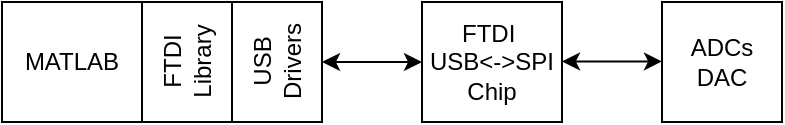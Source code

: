 <mxfile version="16.1.2" type="github">
  <diagram id="fH2vnUTSoNH29eiBCyoJ" name="Page-1">
    <mxGraphModel dx="813" dy="409" grid="1" gridSize="10" guides="1" tooltips="1" connect="1" arrows="1" fold="1" page="1" pageScale="1" pageWidth="850" pageHeight="1100" math="0" shadow="0">
      <root>
        <mxCell id="0" />
        <mxCell id="1" parent="0" />
        <mxCell id="SVZLzhab-mm46RzC1753-1" value="MATLAB" style="rounded=0;whiteSpace=wrap;html=1;" vertex="1" parent="1">
          <mxGeometry x="80" y="230" width="70" height="60" as="geometry" />
        </mxCell>
        <mxCell id="SVZLzhab-mm46RzC1753-2" value="FTDI Library" style="rounded=0;whiteSpace=wrap;html=1;rotation=-90;" vertex="1" parent="1">
          <mxGeometry x="142.5" y="237.5" width="60" height="45" as="geometry" />
        </mxCell>
        <mxCell id="SVZLzhab-mm46RzC1753-4" value="USB Drivers" style="rounded=0;whiteSpace=wrap;html=1;rotation=-90;" vertex="1" parent="1">
          <mxGeometry x="187.5" y="237.5" width="60" height="45" as="geometry" />
        </mxCell>
        <mxCell id="SVZLzhab-mm46RzC1753-5" value="FTDI&amp;nbsp;&lt;br&gt;USB&amp;lt;-&amp;gt;SPI&lt;br&gt;Chip" style="rounded=0;whiteSpace=wrap;html=1;" vertex="1" parent="1">
          <mxGeometry x="290" y="230" width="70" height="60" as="geometry" />
        </mxCell>
        <mxCell id="SVZLzhab-mm46RzC1753-6" value="ADCs&lt;br&gt;DAC" style="rounded=0;whiteSpace=wrap;html=1;" vertex="1" parent="1">
          <mxGeometry x="410" y="230" width="60" height="60" as="geometry" />
        </mxCell>
        <mxCell id="SVZLzhab-mm46RzC1753-7" value="" style="endArrow=classic;startArrow=classic;html=1;rounded=0;entryX=0;entryY=0.5;entryDx=0;entryDy=0;exitX=0.5;exitY=1;exitDx=0;exitDy=0;" edge="1" parent="1" source="SVZLzhab-mm46RzC1753-4" target="SVZLzhab-mm46RzC1753-5">
          <mxGeometry width="50" height="50" relative="1" as="geometry">
            <mxPoint x="210" y="420" as="sourcePoint" />
            <mxPoint x="260" y="370" as="targetPoint" />
          </mxGeometry>
        </mxCell>
        <mxCell id="SVZLzhab-mm46RzC1753-8" value="" style="endArrow=classic;startArrow=classic;html=1;rounded=0;entryX=0;entryY=0.5;entryDx=0;entryDy=0;exitX=0.5;exitY=1;exitDx=0;exitDy=0;" edge="1" parent="1">
          <mxGeometry width="50" height="50" relative="1" as="geometry">
            <mxPoint x="360" y="259.71" as="sourcePoint" />
            <mxPoint x="410" y="259.71" as="targetPoint" />
          </mxGeometry>
        </mxCell>
      </root>
    </mxGraphModel>
  </diagram>
</mxfile>
